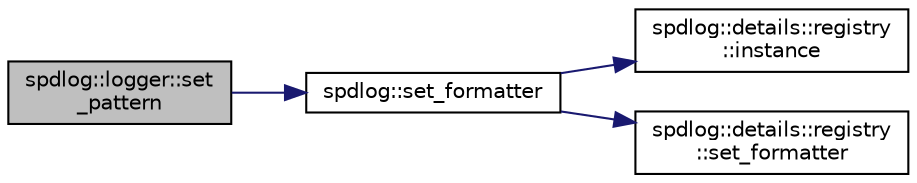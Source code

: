 digraph "spdlog::logger::set_pattern"
{
  edge [fontname="Helvetica",fontsize="10",labelfontname="Helvetica",labelfontsize="10"];
  node [fontname="Helvetica",fontsize="10",shape=record];
  rankdir="LR";
  Node1 [label="spdlog::logger::set\l_pattern",height=0.2,width=0.4,color="black", fillcolor="grey75", style="filled" fontcolor="black"];
  Node1 -> Node2 [color="midnightblue",fontsize="10",style="solid",fontname="Helvetica"];
  Node2 [label="spdlog::set_formatter",height=0.2,width=0.4,color="black", fillcolor="white", style="filled",URL="$namespacespdlog.html#a83007016a4f374c8efcc738eee5b7290"];
  Node2 -> Node3 [color="midnightblue",fontsize="10",style="solid",fontname="Helvetica"];
  Node3 [label="spdlog::details::registry\l::instance",height=0.2,width=0.4,color="black", fillcolor="white", style="filled",URL="$classspdlog_1_1details_1_1registry.html#a58a1bbb352f751f6b729bc57bfadd6be"];
  Node2 -> Node4 [color="midnightblue",fontsize="10",style="solid",fontname="Helvetica"];
  Node4 [label="spdlog::details::registry\l::set_formatter",height=0.2,width=0.4,color="black", fillcolor="white", style="filled",URL="$classspdlog_1_1details_1_1registry.html#a8f8dcb7f6b7987716cfbcb92bbe96517"];
}
